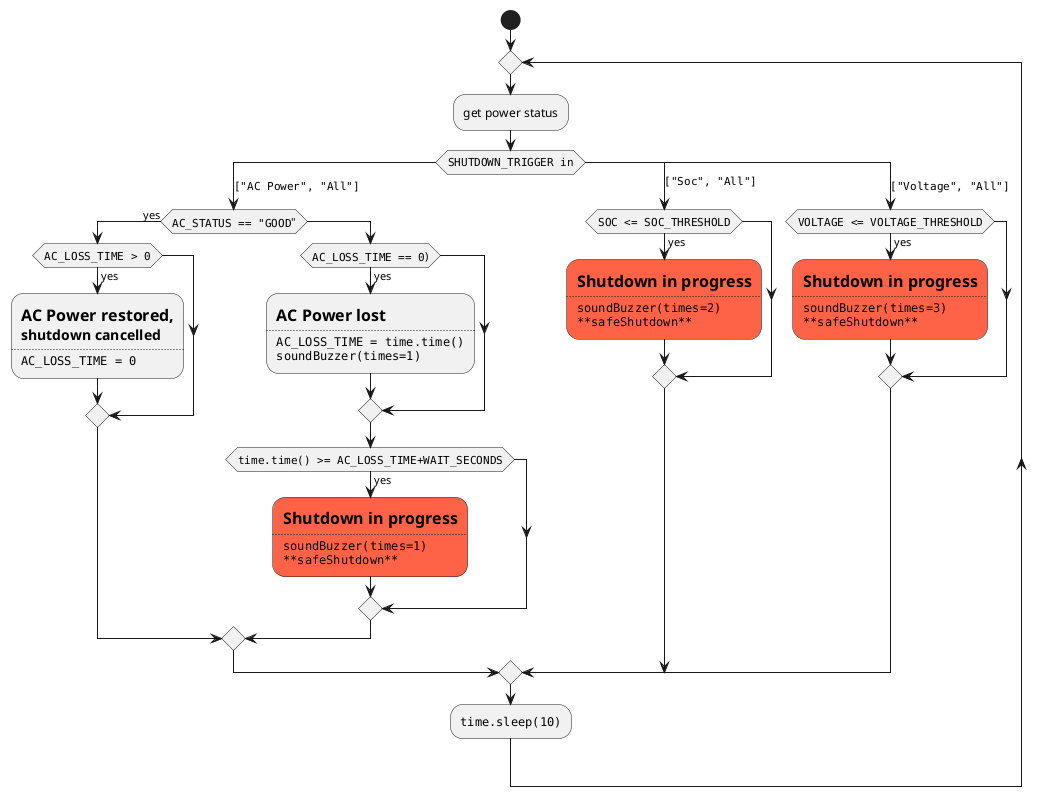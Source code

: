 @startuml

start
repeat
    :get power status;
    switch (""SHUTDOWN_TRIGGER in"")
    case (""["AC Power", "All"]"")
        if (""AC_STATUS == "GOOD""") then (yes)
            if (""AC_LOSS_TIME > 0"") then (yes)
                :=AC Power restored,
                ==shutdown cancelled
                ....
                <code>
                AC_LOSS_TIME = 0
                </code>;
            endif
        else
            if (""AC_LOSS_TIME == 0"")) then (yes)
                :=AC Power lost
                ....
                <code>
                AC_LOSS_TIME = time.time()
                soundBuzzer(times=1)
                </code>;
            endif
            if (""time.time() >= AC_LOSS_TIME+WAIT_SECONDS"") then (yes)
                #tomato:=Shutdown in progress
                ....
                <code>
                soundBuzzer(times=1)
                **safeShutdown**
                </code>;
            endif
        endif
    case (""["Soc", "All"]"")
        if (""SOC <= SOC_THRESHOLD"") then (yes)
            #tomato:=Shutdown in progress
            ....
            <code>
            soundBuzzer(times=2)
            **safeShutdown**
            </code>;
        endif
    case (""["Voltage", "All"]"")
        if (""VOLTAGE <= VOLTAGE_THRESHOLD"") then (yes)
            #tomato:=Shutdown in progress
            ....
            <code>
            soundBuzzer(times=3)
            **safeShutdown**
            </code>;
        endif
    endswitch
    :""time.sleep(10)"";
repeat while;


@enduml
